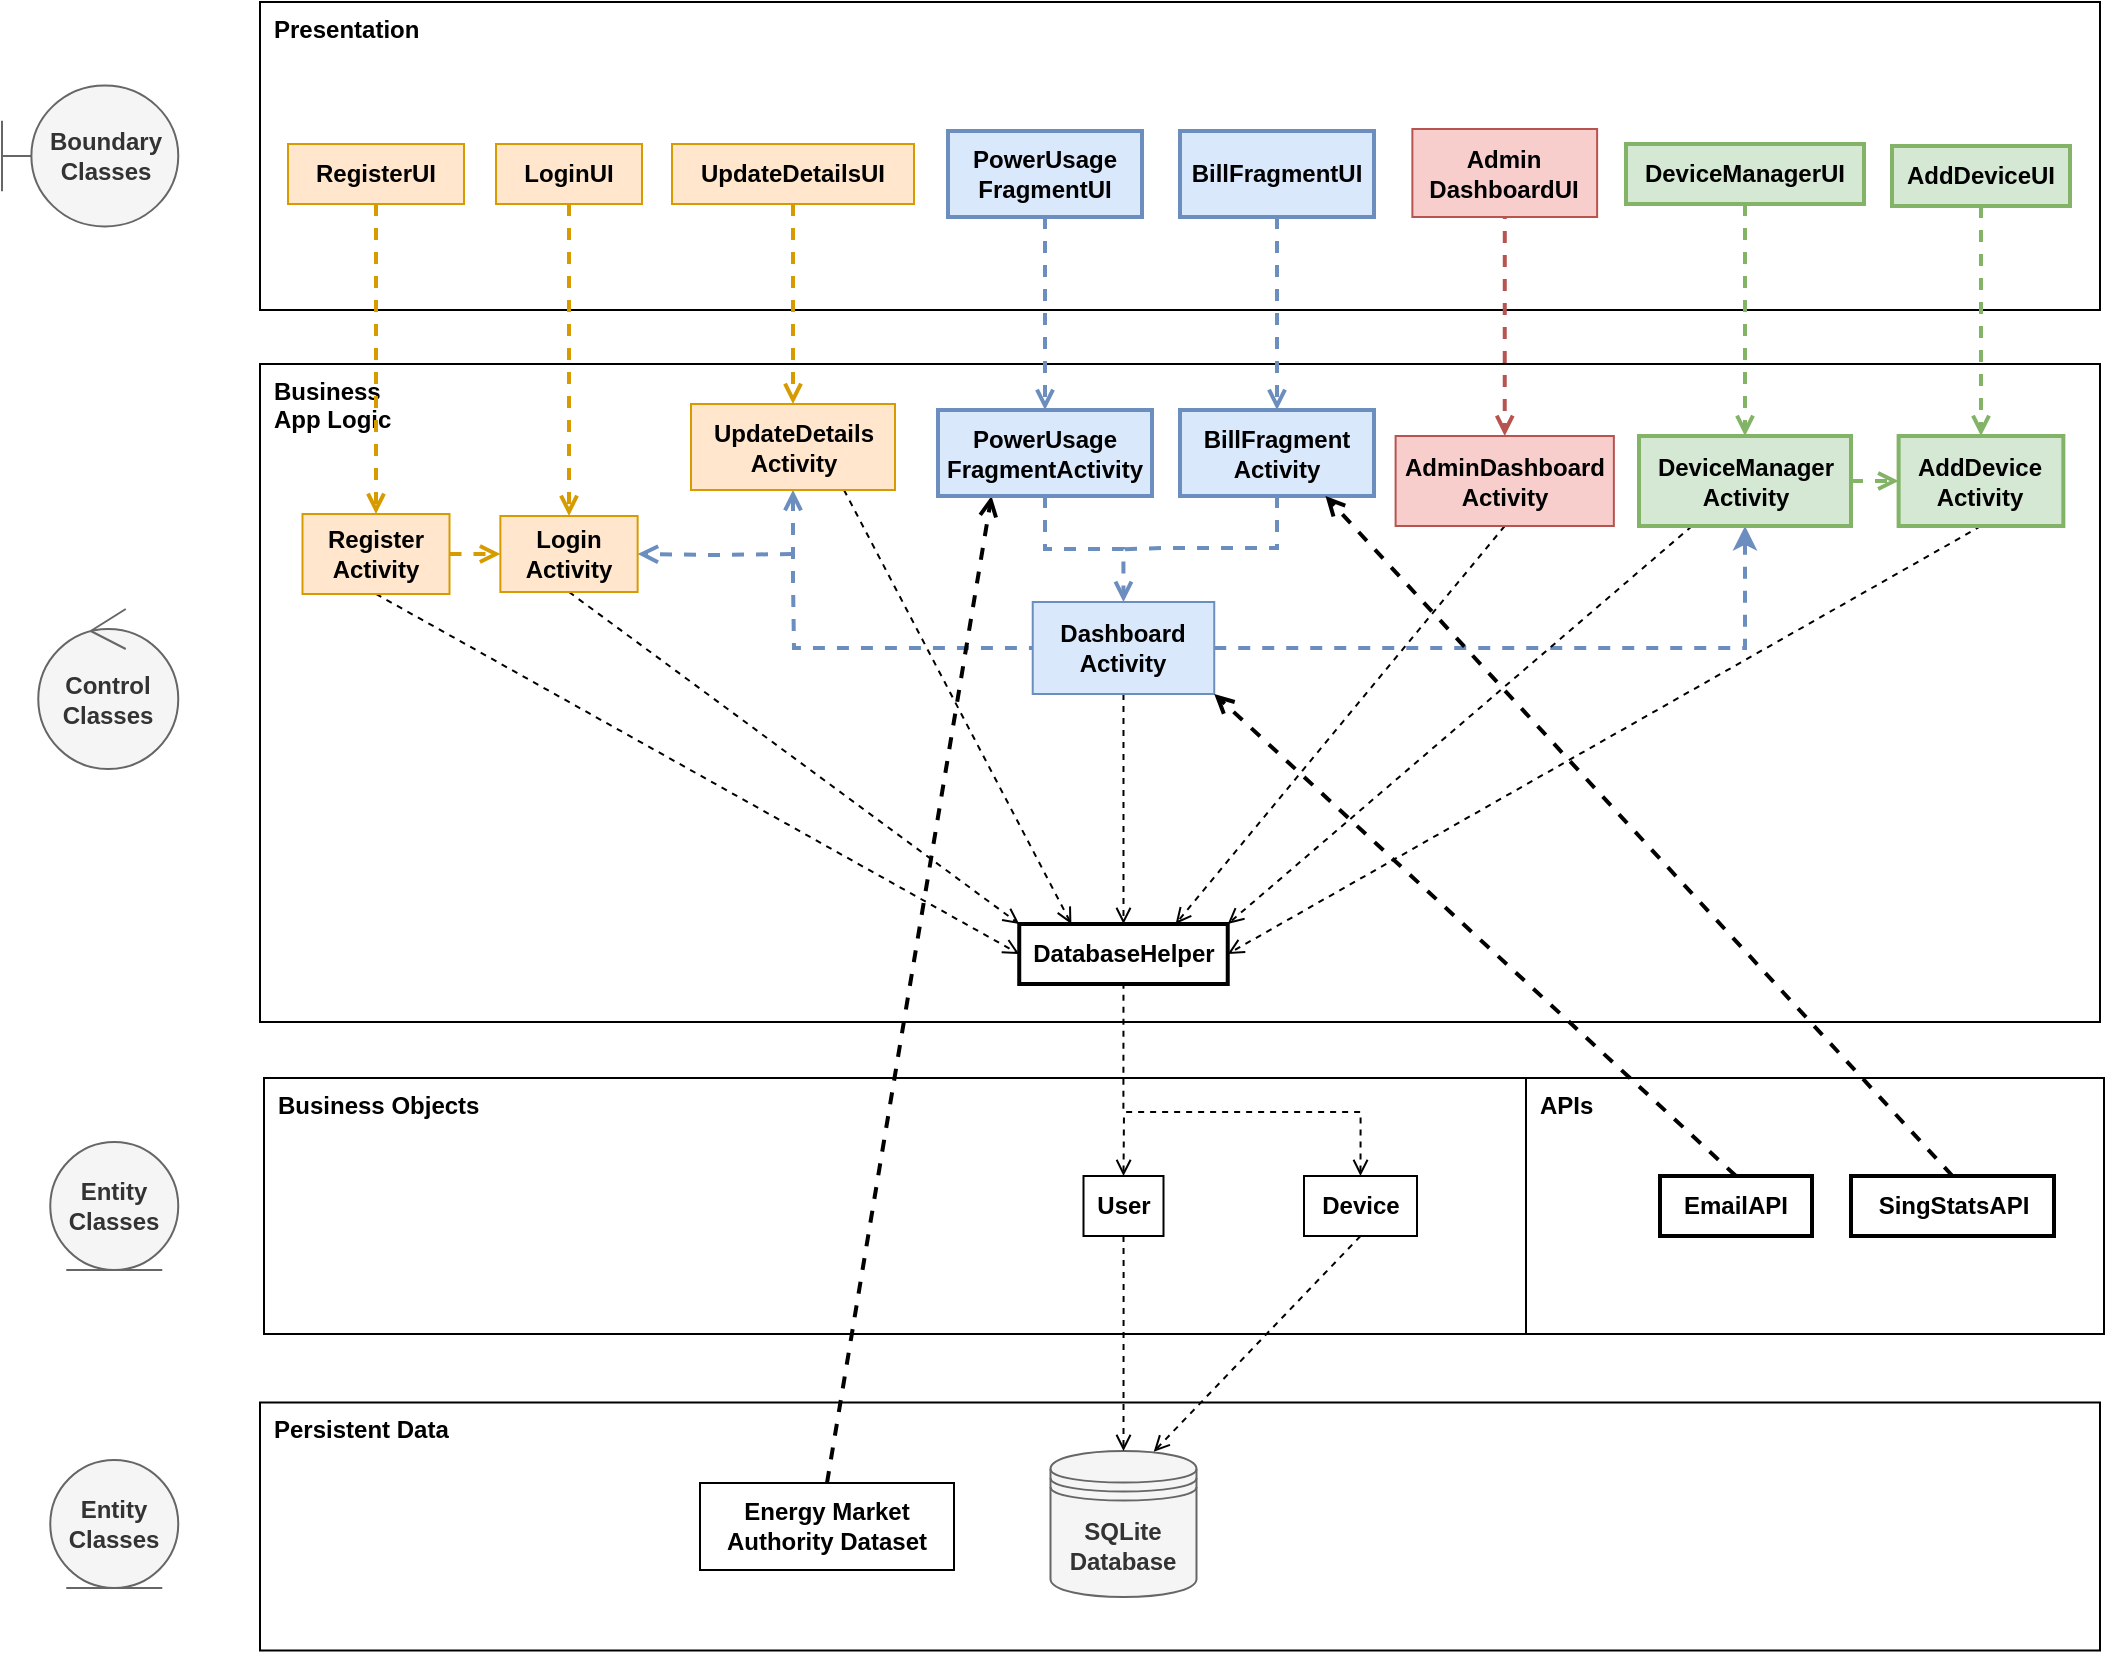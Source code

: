 <mxfile version="24.8.6">
  <diagram id="6I0OCvxSQrVGMHxT2VVA" name="Page-1">
    <mxGraphModel grid="0" page="1" gridSize="10" guides="1" tooltips="1" connect="1" arrows="1" fold="1" pageScale="1" pageWidth="1169" pageHeight="827" math="0" shadow="0">
      <root>
        <mxCell id="0" />
        <mxCell id="1" parent="0" />
        <mxCell id="SJkUcEk1vU3XVgGrH5s5-5" value="Business &lt;br&gt;App Logic" style="rounded=0;whiteSpace=wrap;html=1;align=left;verticalAlign=top;spacingLeft=5;fontStyle=1" vertex="1" parent="1">
          <mxGeometry x="178" y="249" width="920" height="329" as="geometry" />
        </mxCell>
        <mxCell id="E6JfSVjUE2MAYljZs4FM-1" value="Persistent Data" style="rounded=0;whiteSpace=wrap;html=1;align=left;verticalAlign=top;spacingLeft=5;fontStyle=1" vertex="1" parent="1">
          <mxGeometry x="178" y="768.25" width="920" height="124" as="geometry" />
        </mxCell>
        <mxCell id="SJkUcEk1vU3XVgGrH5s5-1" value="Presentation" style="rounded=0;whiteSpace=wrap;html=1;align=left;verticalAlign=top;spacingLeft=5;fontStyle=1" vertex="1" parent="1">
          <mxGeometry x="178" y="68" width="920" height="154" as="geometry" />
        </mxCell>
        <mxCell id="SJkUcEk1vU3XVgGrH5s5-3" value="Business Objects" style="rounded=0;whiteSpace=wrap;html=1;align=left;verticalAlign=top;spacingLeft=5;fontStyle=1" vertex="1" parent="1">
          <mxGeometry x="180" y="606" width="920" height="128" as="geometry" />
        </mxCell>
        <mxCell id="SJkUcEk1vU3XVgGrH5s5-7" value="&lt;span style=&quot;&quot;&gt;&lt;b&gt;SQLite&lt;br&gt;Database&lt;/b&gt;&lt;/span&gt;" style="shape=datastore;whiteSpace=wrap;html=1;aspect=fixed;fontStyle=0;fillColor=#f5f5f5;fontColor=#333333;strokeColor=#666666;" vertex="1" parent="1">
          <mxGeometry x="573.25" y="792.5" width="73" height="73" as="geometry" />
        </mxCell>
        <mxCell id="SJkUcEk1vU3XVgGrH5s5-14" value="Boundary Classes" style="shape=umlBoundary;whiteSpace=wrap;html=1;aspect=fixed;fontStyle=1;fillColor=#f5f5f5;fontColor=#333333;strokeColor=#666666;" vertex="1" parent="1">
          <mxGeometry x="49" y="109.75" width="88.13" height="70.5" as="geometry" />
        </mxCell>
        <mxCell id="SJkUcEk1vU3XVgGrH5s5-15" value="Control Classes" style="ellipse;shape=umlControl;whiteSpace=wrap;html=1;fontStyle=1;fillColor=#f5f5f5;fontColor=#333333;strokeColor=#666666;" vertex="1" parent="1">
          <mxGeometry x="67.13" y="371.5" width="70" height="80" as="geometry" />
        </mxCell>
        <mxCell id="SJkUcEk1vU3XVgGrH5s5-17" value="Entity Classes" style="ellipse;shape=umlEntity;whiteSpace=wrap;html=1;aspect=fixed;fontStyle=1;fillColor=#f5f5f5;fontColor=#333333;strokeColor=#666666;" vertex="1" parent="1">
          <mxGeometry x="73.13" y="638" width="64" height="64" as="geometry" />
        </mxCell>
        <mxCell id="SJkUcEk1vU3XVgGrH5s5-72" style="edgeStyle=orthogonalEdgeStyle;rounded=0;orthogonalLoop=1;jettySize=auto;html=1;exitX=0.5;exitY=1;exitDx=0;exitDy=0;entryX=0.5;entryY=0;entryDx=0;entryDy=0;dashed=1;endArrow=open;endFill=0;fillColor=#ffe6cc;strokeColor=#d79b00;strokeWidth=2;" edge="1" parent="1" source="SJkUcEk1vU3XVgGrH5s5-31" target="SJkUcEk1vU3XVgGrH5s5-39">
          <mxGeometry relative="1" as="geometry">
            <Array as="points">
              <mxPoint x="333" y="204" />
              <mxPoint x="332" y="367" />
            </Array>
          </mxGeometry>
        </mxCell>
        <mxCell id="SJkUcEk1vU3XVgGrH5s5-30" value="RegisterUI" style="rounded=0;whiteSpace=wrap;html=1;fillColor=#ffe6cc;strokeColor=#d79b00;fontStyle=1" vertex="1" parent="1">
          <mxGeometry x="192" y="139" width="88" height="30" as="geometry" />
        </mxCell>
        <mxCell id="SJkUcEk1vU3XVgGrH5s5-62" style="edgeStyle=orthogonalEdgeStyle;rounded=0;orthogonalLoop=1;jettySize=auto;html=1;exitX=0.5;exitY=1;exitDx=0;exitDy=0;endArrow=open;endFill=0;dashed=1;fillColor=#ffe6cc;strokeColor=#d79b00;strokeWidth=2;entryX=0.5;entryY=0;entryDx=0;entryDy=0;" edge="1" parent="1" source="SJkUcEk1vU3XVgGrH5s5-30" target="eIPMMocaVLbPbnjPdxqe-20">
          <mxGeometry relative="1" as="geometry">
            <mxPoint x="119" y="222" as="targetPoint" />
            <Array as="points">
              <mxPoint x="236" y="196" />
              <mxPoint x="236" y="196" />
            </Array>
            <mxPoint x="153.5" y="186" as="sourcePoint" />
          </mxGeometry>
        </mxCell>
        <mxCell id="SJkUcEk1vU3XVgGrH5s5-31" value="LoginUI" style="rounded=0;whiteSpace=wrap;html=1;fillColor=#ffe6cc;strokeColor=#d79b00;fontStyle=1" vertex="1" parent="1">
          <mxGeometry x="296" y="139" width="73" height="30" as="geometry" />
        </mxCell>
        <mxCell id="SJkUcEk1vU3XVgGrH5s5-69" style="edgeStyle=orthogonalEdgeStyle;rounded=0;orthogonalLoop=1;jettySize=auto;html=1;exitX=0.5;exitY=1;exitDx=0;exitDy=0;entryX=0.5;entryY=0;entryDx=0;entryDy=0;dashed=1;endArrow=open;endFill=0;strokeWidth=2;fillColor=#d5e8d4;strokeColor=#82b366;" edge="1" parent="1" source="SJkUcEk1vU3XVgGrH5s5-32" target="SJkUcEk1vU3XVgGrH5s5-36">
          <mxGeometry relative="1" as="geometry">
            <mxPoint x="871.71" y="169" as="sourcePoint" />
            <mxPoint x="871.772" y="302.42" as="targetPoint" />
            <Array as="points" />
          </mxGeometry>
        </mxCell>
        <mxCell id="SJkUcEk1vU3XVgGrH5s5-32" value="DeviceManagerUI" style="rounded=0;whiteSpace=wrap;html=1;fillColor=#d5e8d4;strokeColor=#82b366;strokeWidth=2;fontStyle=1" vertex="1" parent="1">
          <mxGeometry x="861" y="139" width="119" height="30" as="geometry" />
        </mxCell>
        <mxCell id="eIPMMocaVLbPbnjPdxqe-23" style="edgeStyle=orthogonalEdgeStyle;rounded=0;orthogonalLoop=1;jettySize=auto;html=1;exitX=0.5;exitY=1;exitDx=0;exitDy=0;entryX=0.5;entryY=0;entryDx=0;entryDy=0;strokeWidth=2;fillColor=#ffe6cc;strokeColor=#d79b00;dashed=1;endArrow=open;endFill=0;" edge="1" parent="1" source="SJkUcEk1vU3XVgGrH5s5-33" target="SJkUcEk1vU3XVgGrH5s5-34">
          <mxGeometry relative="1" as="geometry" />
        </mxCell>
        <mxCell id="SJkUcEk1vU3XVgGrH5s5-33" value="UpdateDetailsUI" style="rounded=0;whiteSpace=wrap;html=1;fillColor=#ffe6cc;strokeColor=#d79b00;fontStyle=1" vertex="1" parent="1">
          <mxGeometry x="384" y="139" width="121" height="30" as="geometry" />
        </mxCell>
        <mxCell id="eIPMMocaVLbPbnjPdxqe-14" style="rounded=0;orthogonalLoop=1;jettySize=auto;html=1;exitX=0.75;exitY=1;exitDx=0;exitDy=0;entryX=0.25;entryY=0;entryDx=0;entryDy=0;dashed=1;endArrow=open;endFill=0;" edge="1" parent="1" source="SJkUcEk1vU3XVgGrH5s5-34" target="eIPMMocaVLbPbnjPdxqe-1">
          <mxGeometry relative="1" as="geometry" />
        </mxCell>
        <mxCell id="eIPMMocaVLbPbnjPdxqe-16" style="edgeStyle=orthogonalEdgeStyle;rounded=0;orthogonalLoop=1;jettySize=auto;html=1;exitX=0.5;exitY=1;exitDx=0;exitDy=0;dashed=1;strokeWidth=2;fillColor=#dae8fc;strokeColor=#6c8ebf;endArrow=none;endFill=0;startArrow=open;startFill=0;entryX=0;entryY=0.5;entryDx=0;entryDy=0;" edge="1" parent="1" source="SJkUcEk1vU3XVgGrH5s5-34" target="SJkUcEk1vU3XVgGrH5s5-35">
          <mxGeometry relative="1" as="geometry">
            <mxPoint x="528" y="317" as="targetPoint" />
            <mxPoint x="494.51" y="290.02" as="sourcePoint" />
            <Array as="points">
              <mxPoint x="445" y="358" />
              <mxPoint x="445" y="358" />
              <mxPoint x="445" y="391" />
            </Array>
          </mxGeometry>
        </mxCell>
        <mxCell id="SJkUcEk1vU3XVgGrH5s5-34" value="UpdateDetails&lt;br&gt;Activity" style="rounded=0;whiteSpace=wrap;html=1;fillColor=#ffe6cc;strokeColor=#d79b00;fontStyle=1" vertex="1" parent="1">
          <mxGeometry x="393.5" y="269" width="102" height="43" as="geometry" />
        </mxCell>
        <mxCell id="eIPMMocaVLbPbnjPdxqe-24" style="edgeStyle=orthogonalEdgeStyle;rounded=0;orthogonalLoop=1;jettySize=auto;html=1;exitX=1;exitY=0.5;exitDx=0;exitDy=0;fillColor=#dae8fc;strokeColor=#6c8ebf;strokeWidth=2;dashed=1;" edge="1" parent="1" source="SJkUcEk1vU3XVgGrH5s5-35" target="SJkUcEk1vU3XVgGrH5s5-36">
          <mxGeometry relative="1" as="geometry" />
        </mxCell>
        <mxCell id="eIPMMocaVLbPbnjPdxqe-31" style="edgeStyle=orthogonalEdgeStyle;rounded=0;orthogonalLoop=1;jettySize=auto;html=1;exitX=0.5;exitY=1;exitDx=0;exitDy=0;entryX=0.5;entryY=0;entryDx=0;entryDy=0;endArrow=open;endFill=0;dashed=1;" edge="1" parent="1" source="SJkUcEk1vU3XVgGrH5s5-35" target="eIPMMocaVLbPbnjPdxqe-1">
          <mxGeometry relative="1" as="geometry" />
        </mxCell>
        <mxCell id="eIPMMocaVLbPbnjPdxqe-39" style="edgeStyle=orthogonalEdgeStyle;rounded=0;orthogonalLoop=1;jettySize=auto;html=1;entryX=1;entryY=0.5;entryDx=0;entryDy=0;fillColor=#dae8fc;strokeColor=#6c8ebf;dashed=1;endArrow=open;endFill=0;strokeWidth=2;" edge="1" parent="1" target="SJkUcEk1vU3XVgGrH5s5-39">
          <mxGeometry relative="1" as="geometry">
            <mxPoint x="444" y="344" as="sourcePoint" />
          </mxGeometry>
        </mxCell>
        <mxCell id="SJkUcEk1vU3XVgGrH5s5-35" value="Dashboard&lt;br&gt;Activity" style="rounded=0;whiteSpace=wrap;html=1;fillColor=#dae8fc;strokeColor=#6c8ebf;fontStyle=1" vertex="1" parent="1">
          <mxGeometry x="564.36" y="368" width="90.76" height="46" as="geometry" />
        </mxCell>
        <mxCell id="eIPMMocaVLbPbnjPdxqe-25" style="rounded=0;orthogonalLoop=1;jettySize=auto;html=1;exitX=0.25;exitY=1;exitDx=0;exitDy=0;entryX=1;entryY=0;entryDx=0;entryDy=0;dashed=1;endArrow=open;endFill=0;" edge="1" parent="1" source="SJkUcEk1vU3XVgGrH5s5-36" target="eIPMMocaVLbPbnjPdxqe-1">
          <mxGeometry relative="1" as="geometry" />
        </mxCell>
        <mxCell id="eIPMMocaVLbPbnjPdxqe-46" style="edgeStyle=orthogonalEdgeStyle;rounded=0;orthogonalLoop=1;jettySize=auto;html=1;exitX=1;exitY=0.5;exitDx=0;exitDy=0;entryX=0;entryY=0.5;entryDx=0;entryDy=0;endArrow=open;endFill=0;fillColor=#d5e8d4;strokeColor=#82b366;strokeWidth=2;dashed=1;" edge="1" parent="1" source="SJkUcEk1vU3XVgGrH5s5-36" target="eIPMMocaVLbPbnjPdxqe-27">
          <mxGeometry relative="1" as="geometry" />
        </mxCell>
        <mxCell id="SJkUcEk1vU3XVgGrH5s5-36" value="DeviceManager&lt;br&gt;Activity" style="rounded=0;whiteSpace=wrap;html=1;fillColor=#d5e8d4;strokeColor=#82b366;strokeWidth=2;fontStyle=1" vertex="1" parent="1">
          <mxGeometry x="867.5" y="285" width="106" height="45" as="geometry" />
        </mxCell>
        <mxCell id="eIPMMocaVLbPbnjPdxqe-13" style="rounded=0;orthogonalLoop=1;jettySize=auto;html=1;exitX=0.5;exitY=1;exitDx=0;exitDy=0;entryX=0;entryY=0;entryDx=0;entryDy=0;dashed=1;endArrow=open;endFill=0;" edge="1" parent="1" source="SJkUcEk1vU3XVgGrH5s5-39" target="eIPMMocaVLbPbnjPdxqe-1">
          <mxGeometry relative="1" as="geometry" />
        </mxCell>
        <mxCell id="SJkUcEk1vU3XVgGrH5s5-39" value="Login&lt;br&gt;Activity" style="rounded=0;whiteSpace=wrap;html=1;fillColor=#ffe6cc;strokeColor=#d79b00;fontStyle=1" vertex="1" parent="1">
          <mxGeometry x="298.19" y="325" width="68.63" height="38" as="geometry" />
        </mxCell>
        <mxCell id="SJkUcEk1vU3XVgGrH5s5-42" value="Device" style="rounded=0;whiteSpace=wrap;html=1;fontStyle=1" vertex="1" parent="1">
          <mxGeometry x="700" y="655" width="56.5" height="30" as="geometry" />
        </mxCell>
        <mxCell id="eIPMMocaVLbPbnjPdxqe-5" style="edgeStyle=orthogonalEdgeStyle;rounded=0;orthogonalLoop=1;jettySize=auto;html=1;exitX=0.5;exitY=0;exitDx=0;exitDy=0;endArrow=none;endFill=0;dashed=1;startArrow=open;startFill=0;" edge="1" parent="1" source="SJkUcEk1vU3XVgGrH5s5-47">
          <mxGeometry relative="1" as="geometry">
            <mxPoint x="610" y="623" as="targetPoint" />
          </mxGeometry>
        </mxCell>
        <mxCell id="SJkUcEk1vU3XVgGrH5s5-47" value="User" style="rounded=0;whiteSpace=wrap;html=1;fontStyle=1" vertex="1" parent="1">
          <mxGeometry x="589.75" y="655" width="40" height="30" as="geometry" />
        </mxCell>
        <mxCell id="SJkUcEk1vU3XVgGrH5s5-51" style="edgeStyle=orthogonalEdgeStyle;rounded=0;orthogonalLoop=1;jettySize=auto;html=1;exitX=0.5;exitY=1;exitDx=0;exitDy=0;dashed=1;endArrow=open;endFill=0;strokeWidth=1;entryX=0.5;entryY=0;entryDx=0;entryDy=0;" edge="1" parent="1" source="SJkUcEk1vU3XVgGrH5s5-47" target="SJkUcEk1vU3XVgGrH5s5-7">
          <mxGeometry relative="1" as="geometry">
            <mxPoint x="614" y="661" as="targetPoint" />
            <Array as="points">
              <mxPoint x="610" y="701" />
              <mxPoint x="610" y="701" />
            </Array>
            <mxPoint x="721.5" y="685.0" as="sourcePoint" />
          </mxGeometry>
        </mxCell>
        <mxCell id="E6JfSVjUE2MAYljZs4FM-12" value="Entity Classes" style="ellipse;shape=umlEntity;whiteSpace=wrap;html=1;aspect=fixed;fontStyle=1;fillColor=#f5f5f5;fontColor=#333333;strokeColor=#666666;" vertex="1" parent="1">
          <mxGeometry x="73.13" y="797" width="64" height="64" as="geometry" />
        </mxCell>
        <mxCell id="tyzJKIOLWmkRlSTShE38-18" style="edgeStyle=orthogonalEdgeStyle;rounded=0;orthogonalLoop=1;jettySize=auto;html=1;exitX=0.5;exitY=1;exitDx=0;exitDy=0;entryX=0.5;entryY=0;entryDx=0;entryDy=0;dashed=1;fillColor=#f8cecc;strokeColor=#b85450;strokeWidth=2;endArrow=open;endFill=0;" edge="1" parent="1" source="tyzJKIOLWmkRlSTShE38-1" target="tyzJKIOLWmkRlSTShE38-17">
          <mxGeometry relative="1" as="geometry">
            <Array as="points">
              <mxPoint x="800.87" y="167" />
              <mxPoint x="800.87" y="364" />
            </Array>
          </mxGeometry>
        </mxCell>
        <mxCell id="tyzJKIOLWmkRlSTShE38-1" value="Admin&lt;br&gt;DashboardUI" style="rounded=0;whiteSpace=wrap;html=1;fillColor=#f8cecc;strokeColor=#b85450;fontStyle=1;" vertex="1" parent="1">
          <mxGeometry x="754.18" y="131.5" width="92.38" height="44" as="geometry" />
        </mxCell>
        <mxCell id="tyzJKIOLWmkRlSTShE38-7" value="Energy Market Authority Dataset" style="rounded=0;whiteSpace=wrap;html=1;fontStyle=1;strokeWidth=1;" vertex="1" parent="1">
          <mxGeometry x="398" y="808.5" width="127" height="43.5" as="geometry" />
        </mxCell>
        <mxCell id="tyzJKIOLWmkRlSTShE38-8" style="rounded=0;orthogonalLoop=1;jettySize=auto;html=1;exitX=0.5;exitY=0;exitDx=0;exitDy=0;entryX=0.25;entryY=1;entryDx=0;entryDy=0;dashed=1;strokeWidth=2;endArrow=open;endFill=0;" edge="1" parent="1" source="tyzJKIOLWmkRlSTShE38-7" target="eIPMMocaVLbPbnjPdxqe-35">
          <mxGeometry relative="1" as="geometry" />
        </mxCell>
        <mxCell id="eIPMMocaVLbPbnjPdxqe-44" style="rounded=0;orthogonalLoop=1;jettySize=auto;html=1;exitX=0.5;exitY=1;exitDx=0;exitDy=0;entryX=0.75;entryY=0;entryDx=0;entryDy=0;dashed=1;endArrow=open;endFill=0;" edge="1" parent="1" source="tyzJKIOLWmkRlSTShE38-17" target="eIPMMocaVLbPbnjPdxqe-1">
          <mxGeometry relative="1" as="geometry" />
        </mxCell>
        <mxCell id="tyzJKIOLWmkRlSTShE38-17" value="AdminDashboard&lt;br&gt;Activity" style="rounded=0;whiteSpace=wrap;html=1;fillColor=#f8cecc;strokeColor=#b85450;fontStyle=1;" vertex="1" parent="1">
          <mxGeometry x="745.8" y="285" width="109.13" height="45" as="geometry" />
        </mxCell>
        <mxCell id="eIPMMocaVLbPbnjPdxqe-1" value="DatabaseHelper" style="rounded=0;whiteSpace=wrap;html=1;fontStyle=1;strokeWidth=2;" vertex="1" parent="1">
          <mxGeometry x="557.62" y="529" width="104.25" height="30" as="geometry" />
        </mxCell>
        <mxCell id="eIPMMocaVLbPbnjPdxqe-2" style="edgeStyle=orthogonalEdgeStyle;rounded=0;orthogonalLoop=1;jettySize=auto;html=1;exitX=0.5;exitY=0;exitDx=0;exitDy=0;endArrow=none;endFill=0;dashed=1;entryX=0.5;entryY=1;entryDx=0;entryDy=0;startArrow=open;startFill=0;" edge="1" parent="1" source="SJkUcEk1vU3XVgGrH5s5-42" target="eIPMMocaVLbPbnjPdxqe-1">
          <mxGeometry relative="1" as="geometry">
            <mxPoint x="861" y="660" as="targetPoint" />
            <Array as="points">
              <mxPoint x="728" y="623" />
              <mxPoint x="610" y="623" />
            </Array>
            <mxPoint x="1045" y="632" as="sourcePoint" />
          </mxGeometry>
        </mxCell>
        <mxCell id="eIPMMocaVLbPbnjPdxqe-38" style="edgeStyle=orthogonalEdgeStyle;rounded=0;orthogonalLoop=1;jettySize=auto;html=1;exitX=0.5;exitY=1;exitDx=0;exitDy=0;entryX=0.5;entryY=0;entryDx=0;entryDy=0;strokeWidth=2;fillColor=#dae8fc;strokeColor=#6c8ebf;endArrow=open;endFill=0;dashed=1;" edge="1" parent="1" source="eIPMMocaVLbPbnjPdxqe-7" target="eIPMMocaVLbPbnjPdxqe-35">
          <mxGeometry relative="1" as="geometry" />
        </mxCell>
        <mxCell id="eIPMMocaVLbPbnjPdxqe-7" value="PowerUsage&lt;br&gt;FragmentUI" style="rounded=0;whiteSpace=wrap;html=1;fillColor=#dae8fc;strokeColor=#6c8ebf;strokeWidth=2;fontStyle=1" vertex="1" parent="1">
          <mxGeometry x="522" y="132.5" width="97" height="43" as="geometry" />
        </mxCell>
        <mxCell id="eIPMMocaVLbPbnjPdxqe-21" style="rounded=0;orthogonalLoop=1;jettySize=auto;html=1;exitX=0.5;exitY=1;exitDx=0;exitDy=0;entryX=0;entryY=0.5;entryDx=0;entryDy=0;startArrow=none;startFill=0;dashed=1;endArrow=open;endFill=0;" edge="1" parent="1" source="eIPMMocaVLbPbnjPdxqe-20" target="eIPMMocaVLbPbnjPdxqe-1">
          <mxGeometry relative="1" as="geometry" />
        </mxCell>
        <mxCell id="eIPMMocaVLbPbnjPdxqe-20" value="Register&lt;br&gt;Activity" style="rounded=0;whiteSpace=wrap;html=1;fillColor=#ffe6cc;strokeColor=#d79b00;fontStyle=1" vertex="1" parent="1">
          <mxGeometry x="199.25" y="324" width="73.5" height="40" as="geometry" />
        </mxCell>
        <mxCell id="eIPMMocaVLbPbnjPdxqe-22" style="edgeStyle=orthogonalEdgeStyle;rounded=0;orthogonalLoop=1;jettySize=auto;html=1;exitX=1;exitY=0.5;exitDx=0;exitDy=0;entryX=0;entryY=0.5;entryDx=0;entryDy=0;strokeWidth=2;endArrow=open;endFill=0;fillColor=#ffe6cc;strokeColor=#d79b00;dashed=1;" edge="1" parent="1" source="eIPMMocaVLbPbnjPdxqe-20" target="SJkUcEk1vU3XVgGrH5s5-39">
          <mxGeometry relative="1" as="geometry" />
        </mxCell>
        <mxCell id="eIPMMocaVLbPbnjPdxqe-29" style="edgeStyle=orthogonalEdgeStyle;rounded=0;orthogonalLoop=1;jettySize=auto;html=1;exitX=0.5;exitY=1;exitDx=0;exitDy=0;entryX=0.5;entryY=0;entryDx=0;entryDy=0;fillColor=#d5e8d4;strokeColor=#82b366;strokeWidth=2;dashed=1;endArrow=open;endFill=0;" edge="1" parent="1" source="eIPMMocaVLbPbnjPdxqe-26" target="eIPMMocaVLbPbnjPdxqe-27">
          <mxGeometry relative="1" as="geometry" />
        </mxCell>
        <mxCell id="eIPMMocaVLbPbnjPdxqe-26" value="AddDeviceUI" style="rounded=0;whiteSpace=wrap;html=1;fillColor=#d5e8d4;strokeColor=#82b366;strokeWidth=2;fontStyle=1" vertex="1" parent="1">
          <mxGeometry x="994" y="140" width="89" height="30" as="geometry" />
        </mxCell>
        <mxCell id="eIPMMocaVLbPbnjPdxqe-30" style="rounded=0;orthogonalLoop=1;jettySize=auto;html=1;exitX=0.5;exitY=1;exitDx=0;exitDy=0;entryX=1;entryY=0.5;entryDx=0;entryDy=0;dashed=1;endArrow=open;endFill=0;" edge="1" parent="1" source="eIPMMocaVLbPbnjPdxqe-27" target="eIPMMocaVLbPbnjPdxqe-1">
          <mxGeometry relative="1" as="geometry" />
        </mxCell>
        <mxCell id="eIPMMocaVLbPbnjPdxqe-27" value="AddDevice&lt;br&gt;Activity" style="rounded=0;whiteSpace=wrap;html=1;fillColor=#d5e8d4;strokeColor=#82b366;strokeWidth=2;fontStyle=1" vertex="1" parent="1">
          <mxGeometry x="997.31" y="285" width="82.37" height="45" as="geometry" />
        </mxCell>
        <mxCell id="eIPMMocaVLbPbnjPdxqe-37" style="edgeStyle=orthogonalEdgeStyle;rounded=0;orthogonalLoop=1;jettySize=auto;html=1;exitX=0.5;exitY=1;exitDx=0;exitDy=0;entryX=0.5;entryY=0;entryDx=0;entryDy=0;strokeWidth=2;fillColor=#dae8fc;strokeColor=#6c8ebf;endArrow=open;endFill=0;dashed=1;" edge="1" parent="1" source="eIPMMocaVLbPbnjPdxqe-32" target="eIPMMocaVLbPbnjPdxqe-36">
          <mxGeometry relative="1" as="geometry" />
        </mxCell>
        <mxCell id="eIPMMocaVLbPbnjPdxqe-32" value="BillFragmentUI" style="rounded=0;whiteSpace=wrap;html=1;fillColor=#dae8fc;strokeColor=#6c8ebf;strokeWidth=2;fontStyle=1" vertex="1" parent="1">
          <mxGeometry x="638" y="132.5" width="97" height="43" as="geometry" />
        </mxCell>
        <mxCell id="eIPMMocaVLbPbnjPdxqe-40" style="edgeStyle=orthogonalEdgeStyle;rounded=0;orthogonalLoop=1;jettySize=auto;html=1;exitX=0.5;exitY=1;exitDx=0;exitDy=0;entryX=0.5;entryY=0;entryDx=0;entryDy=0;fillColor=#dae8fc;strokeColor=#6c8ebf;strokeWidth=2;endArrow=open;endFill=0;dashed=1;" edge="1" parent="1" source="eIPMMocaVLbPbnjPdxqe-35" target="SJkUcEk1vU3XVgGrH5s5-35">
          <mxGeometry relative="1" as="geometry" />
        </mxCell>
        <mxCell id="eIPMMocaVLbPbnjPdxqe-35" value="PowerUsage&lt;br&gt;FragmentActivity" style="rounded=0;whiteSpace=wrap;html=1;fillColor=#dae8fc;strokeColor=#6c8ebf;strokeWidth=2;fontStyle=1" vertex="1" parent="1">
          <mxGeometry x="517" y="272" width="107" height="43" as="geometry" />
        </mxCell>
        <mxCell id="eIPMMocaVLbPbnjPdxqe-43" style="edgeStyle=orthogonalEdgeStyle;rounded=0;orthogonalLoop=1;jettySize=auto;html=1;exitX=0.5;exitY=1;exitDx=0;exitDy=0;fillColor=#dae8fc;strokeColor=#6c8ebf;dashed=1;endArrow=none;endFill=0;strokeWidth=2;" edge="1" parent="1" source="eIPMMocaVLbPbnjPdxqe-36">
          <mxGeometry relative="1" as="geometry">
            <mxPoint x="610.208" y="341.594" as="targetPoint" />
            <Array as="points">
              <mxPoint x="687" y="341" />
              <mxPoint x="630" y="341" />
            </Array>
          </mxGeometry>
        </mxCell>
        <mxCell id="eIPMMocaVLbPbnjPdxqe-36" value="BillFragment&lt;br&gt;Activity" style="rounded=0;whiteSpace=wrap;html=1;fillColor=#dae8fc;strokeColor=#6c8ebf;strokeWidth=2;fontStyle=1" vertex="1" parent="1">
          <mxGeometry x="638" y="272" width="97" height="43" as="geometry" />
        </mxCell>
        <mxCell id="eIPMMocaVLbPbnjPdxqe-45" style="rounded=0;orthogonalLoop=1;jettySize=auto;html=1;exitX=0.5;exitY=1;exitDx=0;exitDy=0;entryX=0.707;entryY=0.005;entryDx=0;entryDy=0;entryPerimeter=0;dashed=1;endArrow=open;endFill=0;" edge="1" parent="1" source="SJkUcEk1vU3XVgGrH5s5-42" target="SJkUcEk1vU3XVgGrH5s5-7">
          <mxGeometry relative="1" as="geometry" />
        </mxCell>
        <mxCell id="tyzJKIOLWmkRlSTShE38-4" value="APIs" style="rounded=0;whiteSpace=wrap;html=1;fontStyle=1;align=left;verticalAlign=top;spacingLeft=5;" vertex="1" parent="1">
          <mxGeometry x="811" y="606" width="289" height="128" as="geometry" />
        </mxCell>
        <mxCell id="tyzJKIOLWmkRlSTShE38-3" value="EmailAPI" style="rounded=0;whiteSpace=wrap;html=1;fontStyle=1;strokeWidth=2;" vertex="1" parent="1">
          <mxGeometry x="878" y="655" width="76" height="30" as="geometry" />
        </mxCell>
        <mxCell id="SJkUcEk1vU3XVgGrH5s5-40" value="SingStatsAPI" style="rounded=0;whiteSpace=wrap;html=1;fontStyle=1;strokeWidth=2;" vertex="1" parent="1">
          <mxGeometry x="973.5" y="655" width="101.5" height="30" as="geometry" />
        </mxCell>
        <mxCell id="tyzJKIOLWmkRlSTShE38-16" style="rounded=0;orthogonalLoop=1;jettySize=auto;html=1;exitX=0.5;exitY=0;exitDx=0;exitDy=0;entryX=1;entryY=1;entryDx=0;entryDy=0;dashed=1;strokeWidth=2;endArrow=open;endFill=0;" edge="1" parent="1" source="tyzJKIOLWmkRlSTShE38-3" target="SJkUcEk1vU3XVgGrH5s5-35">
          <mxGeometry relative="1" as="geometry">
            <mxPoint x="-77.971" y="341.0" as="targetPoint" />
          </mxGeometry>
        </mxCell>
        <mxCell id="RrNe6EXhw903W7bHsW2i-8" style="rounded=0;orthogonalLoop=1;jettySize=auto;html=1;exitX=0.5;exitY=0;exitDx=0;exitDy=0;entryX=0.75;entryY=1;entryDx=0;entryDy=0;endArrow=open;endFill=0;dashed=1;strokeWidth=2;" edge="1" parent="1" source="SJkUcEk1vU3XVgGrH5s5-40" target="eIPMMocaVLbPbnjPdxqe-36">
          <mxGeometry relative="1" as="geometry">
            <mxPoint x="829" y="434" as="targetPoint" />
          </mxGeometry>
        </mxCell>
      </root>
    </mxGraphModel>
  </diagram>
</mxfile>
